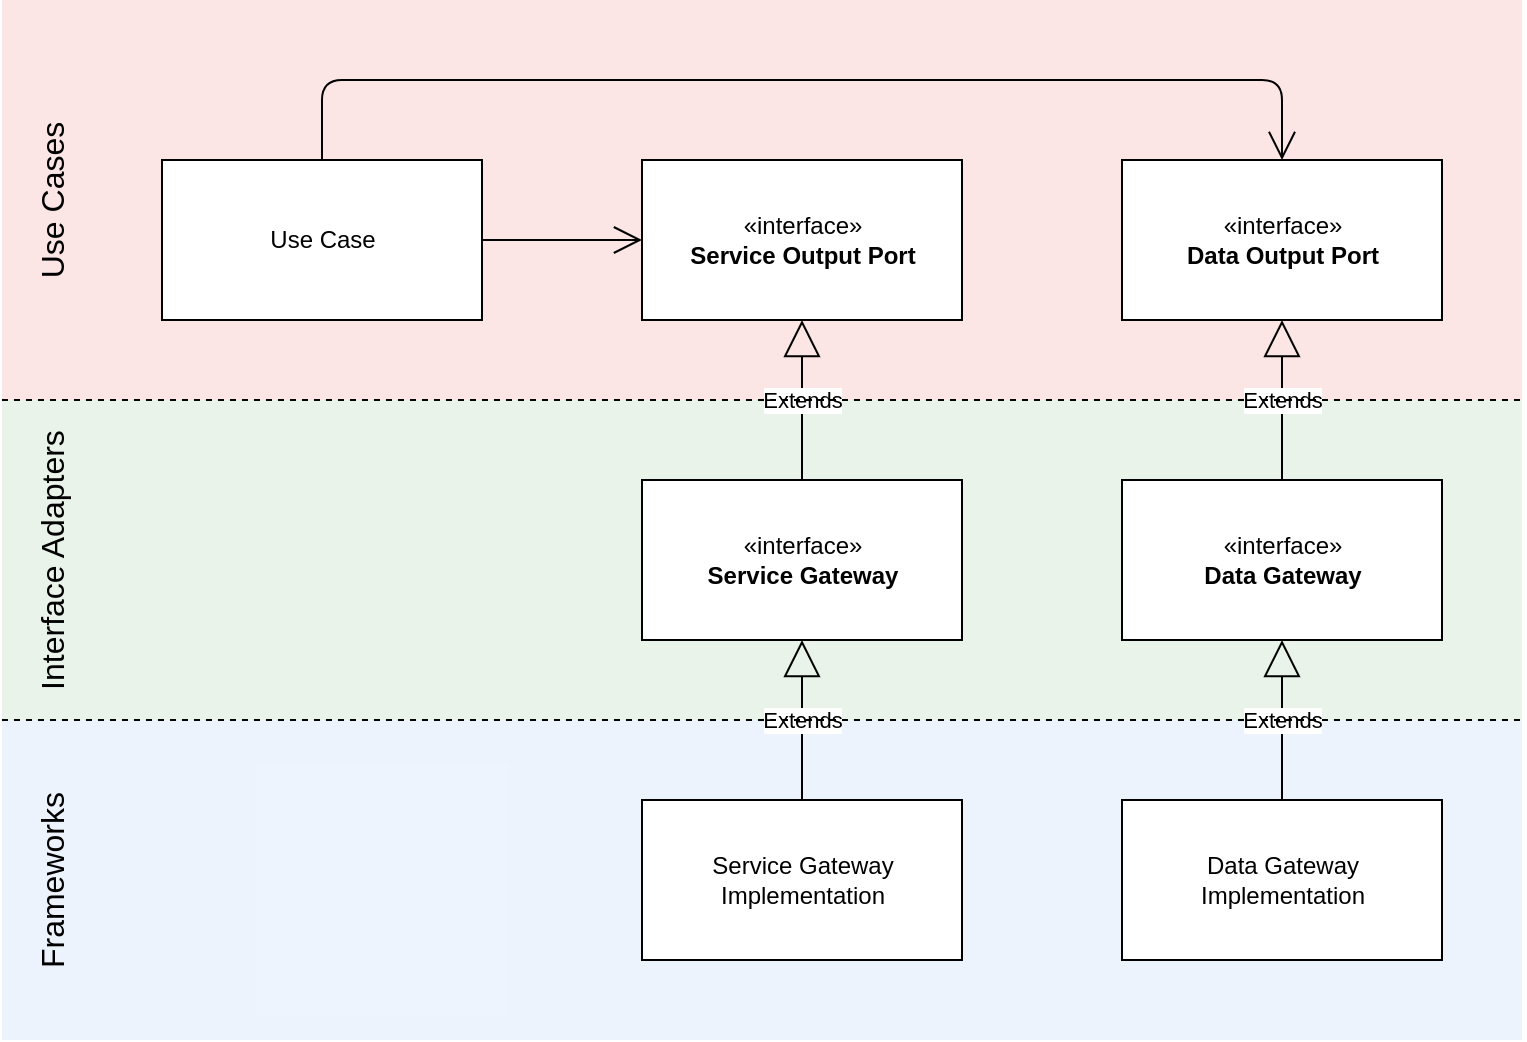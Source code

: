 <mxfile version="14.3.1" type="device"><diagram id="C5RBs43oDa-KdzZeNtuy" name="Page-1"><mxGraphModel dx="946" dy="564" grid="1" gridSize="10" guides="1" tooltips="1" connect="1" arrows="1" fold="1" page="1" pageScale="1" pageWidth="827" pageHeight="1169" math="0" shadow="0"><root><mxCell id="WIyWlLk6GJQsqaUBKTNV-0"/><mxCell id="WIyWlLk6GJQsqaUBKTNV-1" parent="WIyWlLk6GJQsqaUBKTNV-0"/><mxCell id="UtEz10-ZeNER2elreUfX-20" value="" style="rounded=0;whiteSpace=wrap;html=1;opacity=50;fillColor=#dae8fc;strokeColor=none;" vertex="1" parent="WIyWlLk6GJQsqaUBKTNV-1"><mxGeometry y="360" width="760" height="160" as="geometry"/></mxCell><mxCell id="UtEz10-ZeNER2elreUfX-19" value="" style="rounded=0;whiteSpace=wrap;html=1;opacity=50;fillColor=#d5e8d4;strokeColor=none;" vertex="1" parent="WIyWlLk6GJQsqaUBKTNV-1"><mxGeometry y="200" width="760" height="160" as="geometry"/></mxCell><mxCell id="UtEz10-ZeNER2elreUfX-18" value="" style="rounded=0;whiteSpace=wrap;html=1;fillColor=#f8cecc;strokeColor=none;opacity=50;" vertex="1" parent="WIyWlLk6GJQsqaUBKTNV-1"><mxGeometry width="760" height="200" as="geometry"/></mxCell><mxCell id="UtEz10-ZeNER2elreUfX-0" value="Use Case" style="html=1;" vertex="1" parent="WIyWlLk6GJQsqaUBKTNV-1"><mxGeometry x="80" y="80" width="160" height="80" as="geometry"/></mxCell><mxCell id="UtEz10-ZeNER2elreUfX-1" value="«interface»&lt;br&gt;&lt;b&gt;Service&amp;nbsp;Output Port&lt;/b&gt;" style="html=1;" vertex="1" parent="WIyWlLk6GJQsqaUBKTNV-1"><mxGeometry x="320" y="80" width="160" height="80" as="geometry"/></mxCell><mxCell id="UtEz10-ZeNER2elreUfX-2" value="«interface»&lt;br&gt;&lt;b&gt;Data Output Port&lt;/b&gt;" style="html=1;" vertex="1" parent="WIyWlLk6GJQsqaUBKTNV-1"><mxGeometry x="560" y="80" width="160" height="80" as="geometry"/></mxCell><mxCell id="UtEz10-ZeNER2elreUfX-3" value="«interface»&lt;br&gt;&lt;b&gt;Service Gateway&lt;/b&gt;" style="html=1;" vertex="1" parent="WIyWlLk6GJQsqaUBKTNV-1"><mxGeometry x="320" y="240" width="160" height="80" as="geometry"/></mxCell><mxCell id="UtEz10-ZeNER2elreUfX-4" value="«interface»&lt;br&gt;&lt;b&gt;Data Gateway&lt;/b&gt;" style="html=1;" vertex="1" parent="WIyWlLk6GJQsqaUBKTNV-1"><mxGeometry x="560" y="240" width="160" height="80" as="geometry"/></mxCell><mxCell id="UtEz10-ZeNER2elreUfX-5" value="Service Gateway&lt;br&gt;Implementation" style="html=1;" vertex="1" parent="WIyWlLk6GJQsqaUBKTNV-1"><mxGeometry x="320" y="400" width="160" height="80" as="geometry"/></mxCell><mxCell id="UtEz10-ZeNER2elreUfX-6" value="Data Gateway&lt;br&gt;Implementation" style="html=1;" vertex="1" parent="WIyWlLk6GJQsqaUBKTNV-1"><mxGeometry x="560" y="400" width="160" height="80" as="geometry"/></mxCell><mxCell id="UtEz10-ZeNER2elreUfX-7" value="" style="endArrow=open;endFill=1;endSize=12;html=1;exitX=1;exitY=0.5;exitDx=0;exitDy=0;entryX=0;entryY=0.5;entryDx=0;entryDy=0;" edge="1" parent="WIyWlLk6GJQsqaUBKTNV-1" source="UtEz10-ZeNER2elreUfX-0" target="UtEz10-ZeNER2elreUfX-1"><mxGeometry width="160" relative="1" as="geometry"><mxPoint x="290" y="20" as="sourcePoint"/><mxPoint x="450" y="20" as="targetPoint"/></mxGeometry></mxCell><mxCell id="UtEz10-ZeNER2elreUfX-8" value="" style="endArrow=open;endFill=1;endSize=12;html=1;exitX=0.5;exitY=0;exitDx=0;exitDy=0;entryX=0.5;entryY=0;entryDx=0;entryDy=0;" edge="1" parent="WIyWlLk6GJQsqaUBKTNV-1" source="UtEz10-ZeNER2elreUfX-0" target="UtEz10-ZeNER2elreUfX-2"><mxGeometry width="160" relative="1" as="geometry"><mxPoint x="220" y="10" as="sourcePoint"/><mxPoint x="380" y="10" as="targetPoint"/><Array as="points"><mxPoint x="160" y="40"/><mxPoint x="640" y="40"/></Array></mxGeometry></mxCell><mxCell id="UtEz10-ZeNER2elreUfX-9" value="Extends" style="endArrow=block;endSize=16;endFill=0;html=1;entryX=0.5;entryY=1;entryDx=0;entryDy=0;exitX=0.5;exitY=0;exitDx=0;exitDy=0;" edge="1" parent="WIyWlLk6GJQsqaUBKTNV-1" source="UtEz10-ZeNER2elreUfX-3" target="UtEz10-ZeNER2elreUfX-1"><mxGeometry width="160" relative="1" as="geometry"><mxPoint x="180" y="220" as="sourcePoint"/><mxPoint x="340" y="220" as="targetPoint"/></mxGeometry></mxCell><mxCell id="UtEz10-ZeNER2elreUfX-10" value="Extends" style="endArrow=block;endSize=16;endFill=0;html=1;entryX=0.5;entryY=1;entryDx=0;entryDy=0;exitX=0.5;exitY=0;exitDx=0;exitDy=0;" edge="1" parent="WIyWlLk6GJQsqaUBKTNV-1" source="UtEz10-ZeNER2elreUfX-4" target="UtEz10-ZeNER2elreUfX-2"><mxGeometry width="160" relative="1" as="geometry"><mxPoint x="110" y="330" as="sourcePoint"/><mxPoint x="270" y="330" as="targetPoint"/></mxGeometry></mxCell><mxCell id="UtEz10-ZeNER2elreUfX-11" value="Extends" style="endArrow=block;endSize=16;endFill=0;html=1;entryX=0.5;entryY=1;entryDx=0;entryDy=0;exitX=0.5;exitY=0;exitDx=0;exitDy=0;" edge="1" parent="WIyWlLk6GJQsqaUBKTNV-1" source="UtEz10-ZeNER2elreUfX-5" target="UtEz10-ZeNER2elreUfX-3"><mxGeometry width="160" relative="1" as="geometry"><mxPoint x="50" y="330" as="sourcePoint"/><mxPoint x="210" y="330" as="targetPoint"/></mxGeometry></mxCell><mxCell id="UtEz10-ZeNER2elreUfX-12" value="Extends" style="endArrow=block;endSize=16;endFill=0;html=1;entryX=0.5;entryY=1;entryDx=0;entryDy=0;exitX=0.5;exitY=0;exitDx=0;exitDy=0;" edge="1" parent="WIyWlLk6GJQsqaUBKTNV-1" source="UtEz10-ZeNER2elreUfX-6" target="UtEz10-ZeNER2elreUfX-4"><mxGeometry width="160" relative="1" as="geometry"><mxPoint x="140" y="340" as="sourcePoint"/><mxPoint x="300" y="340" as="targetPoint"/></mxGeometry></mxCell><mxCell id="UtEz10-ZeNER2elreUfX-13" value="&lt;font style=&quot;font-size: 16px&quot;&gt;Use Cases&lt;/font&gt;" style="text;html=1;strokeColor=none;fillColor=none;align=center;verticalAlign=middle;whiteSpace=wrap;rounded=0;autosize=1;rotation=-90;" vertex="1" parent="WIyWlLk6GJQsqaUBKTNV-1"><mxGeometry x="-20" y="90" width="90" height="20" as="geometry"/></mxCell><mxCell id="UtEz10-ZeNER2elreUfX-14" value="" style="endArrow=none;dashed=1;html=1;" edge="1" parent="WIyWlLk6GJQsqaUBKTNV-1"><mxGeometry width="50" height="50" relative="1" as="geometry"><mxPoint y="200" as="sourcePoint"/><mxPoint x="760" y="200" as="targetPoint"/></mxGeometry></mxCell><mxCell id="UtEz10-ZeNER2elreUfX-15" value="" style="endArrow=none;dashed=1;html=1;" edge="1" parent="WIyWlLk6GJQsqaUBKTNV-1"><mxGeometry width="50" height="50" relative="1" as="geometry"><mxPoint y="360" as="sourcePoint"/><mxPoint x="760" y="360" as="targetPoint"/></mxGeometry></mxCell><mxCell id="UtEz10-ZeNER2elreUfX-16" value="&lt;font style=&quot;font-size: 16px&quot;&gt;Interface Adapters&lt;/font&gt;" style="text;html=1;strokeColor=none;fillColor=none;align=center;verticalAlign=middle;whiteSpace=wrap;rounded=0;autosize=1;rotation=-90;" vertex="1" parent="WIyWlLk6GJQsqaUBKTNV-1"><mxGeometry x="-50" y="270" width="150" height="20" as="geometry"/></mxCell><mxCell id="UtEz10-ZeNER2elreUfX-17" value="&lt;font style=&quot;font-size: 16px&quot;&gt;Frameworks&lt;/font&gt;" style="text;html=1;strokeColor=none;fillColor=none;align=center;verticalAlign=middle;whiteSpace=wrap;rounded=0;autosize=1;rotation=-90;" vertex="1" parent="WIyWlLk6GJQsqaUBKTNV-1"><mxGeometry x="-25" y="430" width="100" height="20" as="geometry"/></mxCell></root></mxGraphModel></diagram></mxfile>